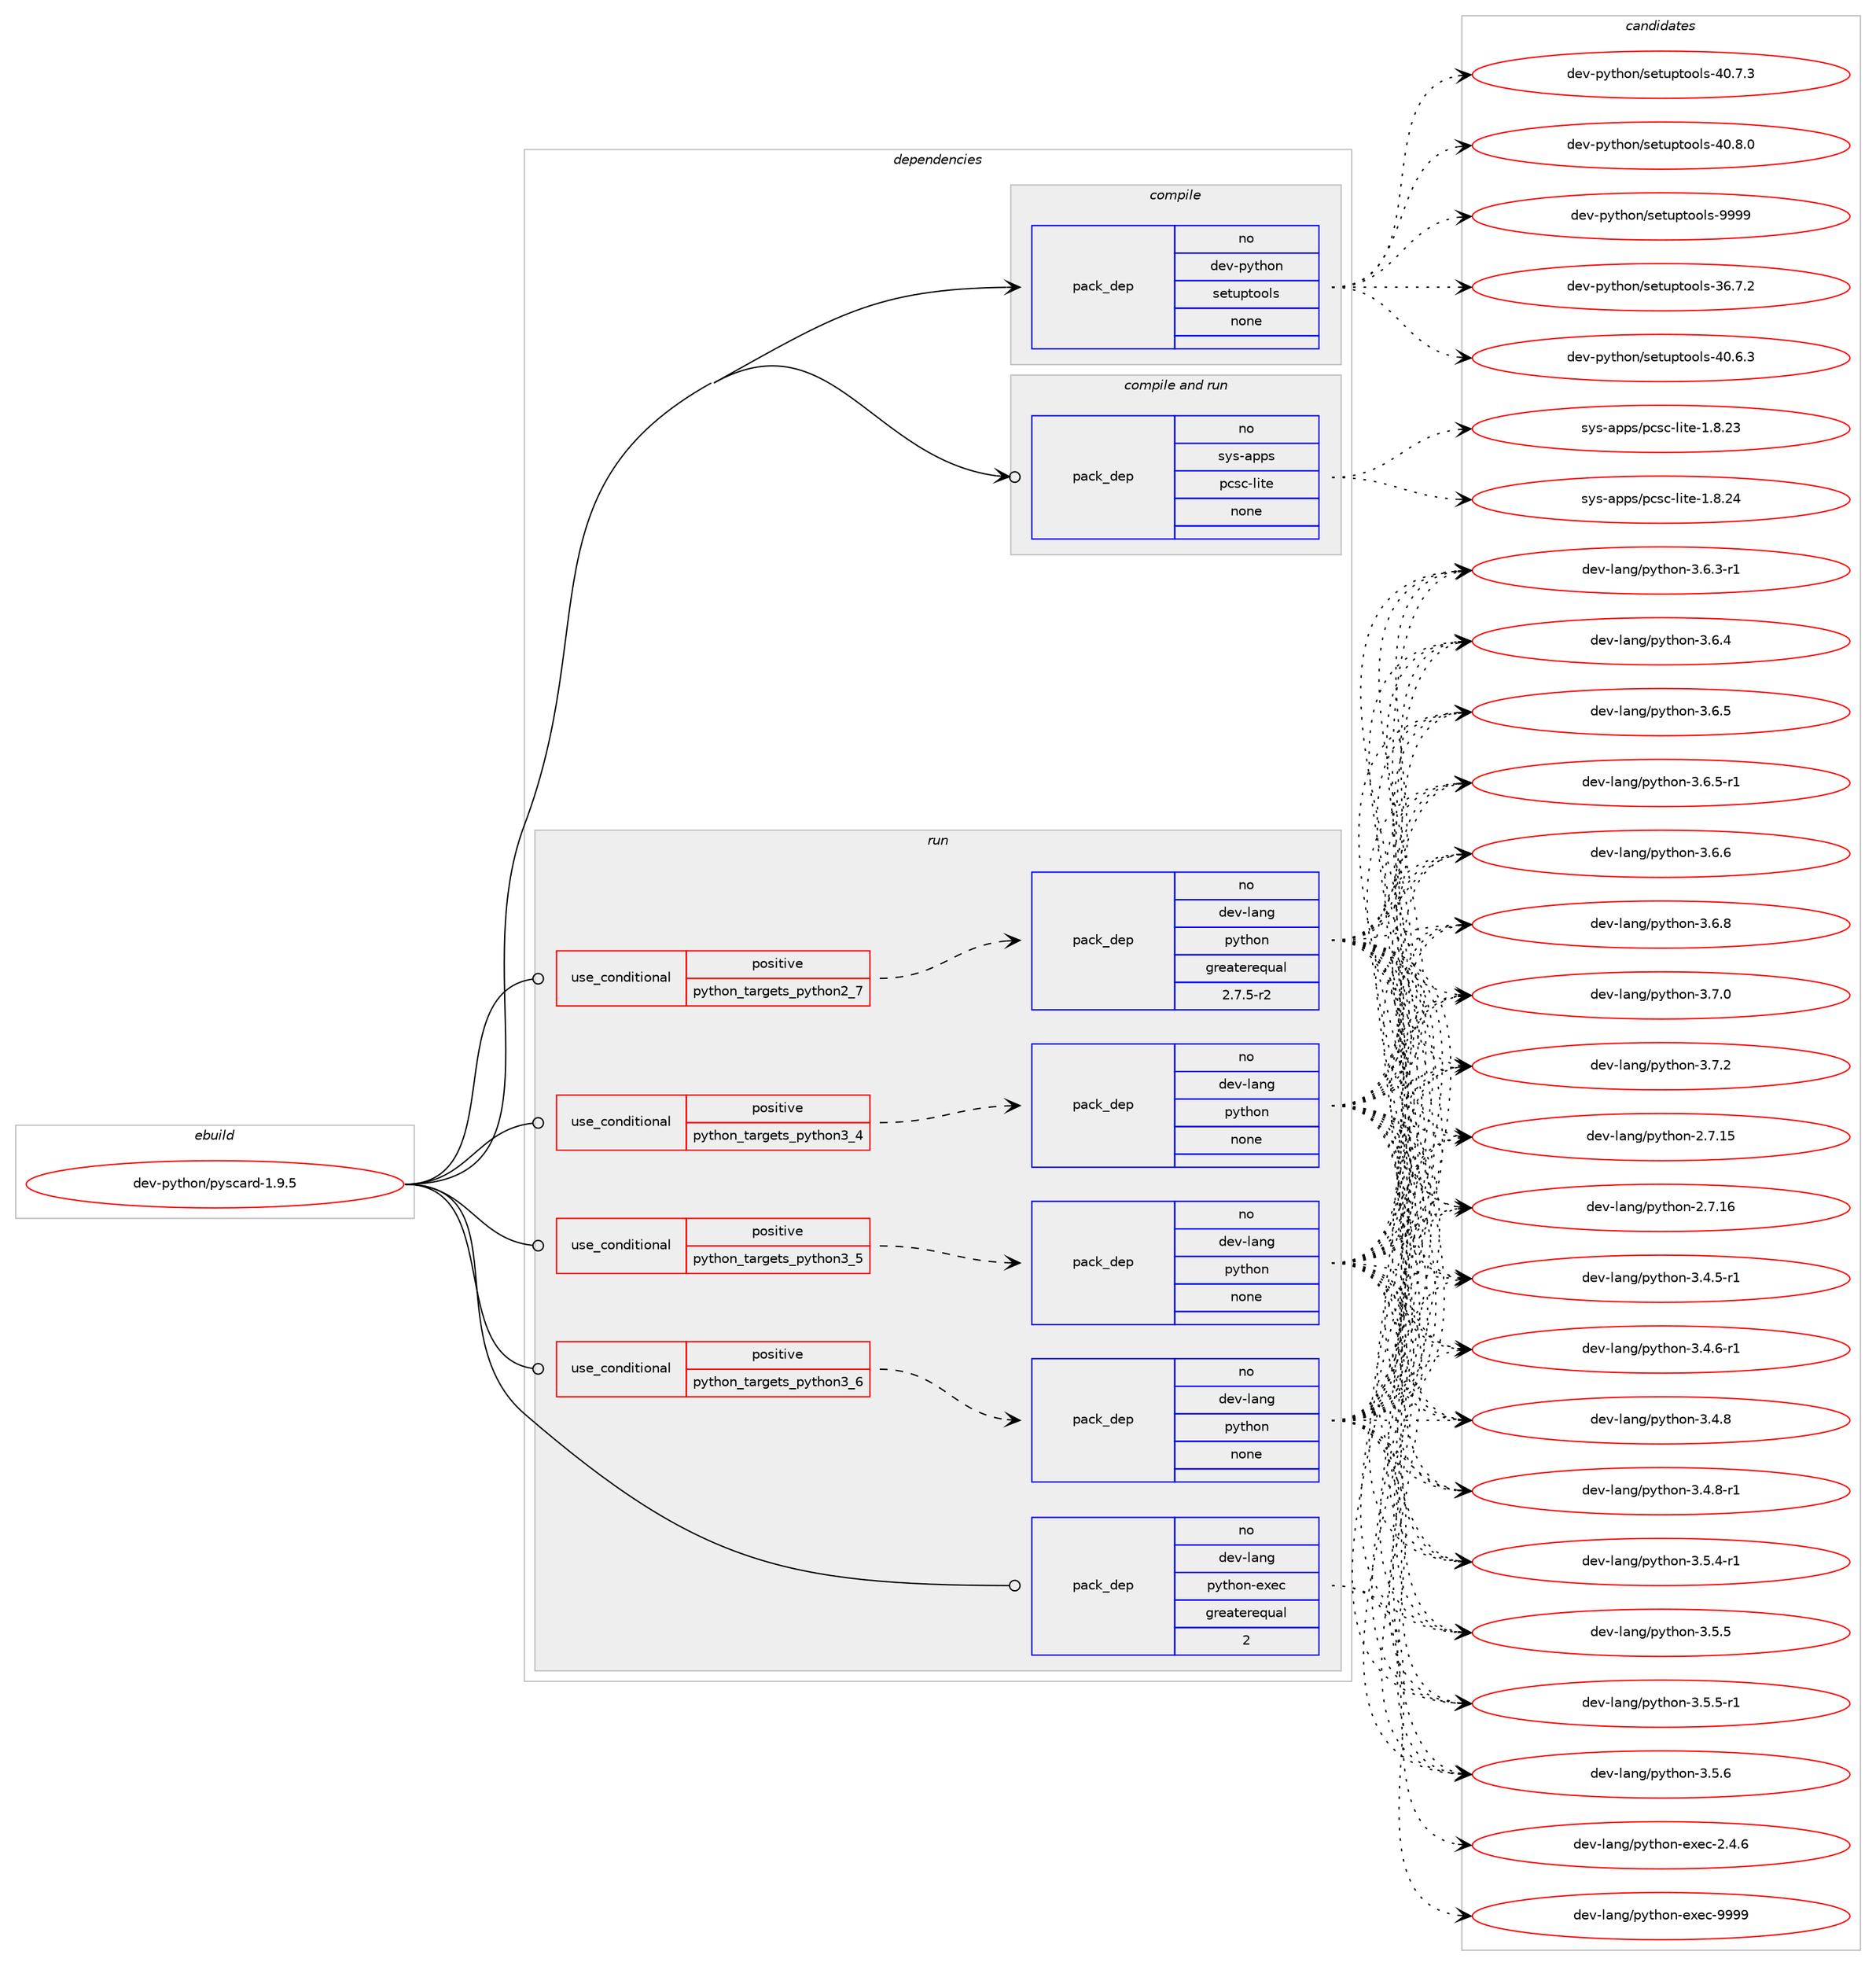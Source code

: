 digraph prolog {

# *************
# Graph options
# *************

newrank=true;
concentrate=true;
compound=true;
graph [rankdir=LR,fontname=Helvetica,fontsize=10,ranksep=1.5];#, ranksep=2.5, nodesep=0.2];
edge  [arrowhead=vee];
node  [fontname=Helvetica,fontsize=10];

# **********
# The ebuild
# **********

subgraph cluster_leftcol {
color=gray;
rank=same;
label=<<i>ebuild</i>>;
id [label="dev-python/pyscard-1.9.5", color=red, width=4, href="../dev-python/pyscard-1.9.5.svg"];
}

# ****************
# The dependencies
# ****************

subgraph cluster_midcol {
color=gray;
label=<<i>dependencies</i>>;
subgraph cluster_compile {
fillcolor="#eeeeee";
style=filled;
label=<<i>compile</i>>;
subgraph pack1027110 {
dependency1432202 [label=<<TABLE BORDER="0" CELLBORDER="1" CELLSPACING="0" CELLPADDING="4" WIDTH="220"><TR><TD ROWSPAN="6" CELLPADDING="30">pack_dep</TD></TR><TR><TD WIDTH="110">no</TD></TR><TR><TD>dev-python</TD></TR><TR><TD>setuptools</TD></TR><TR><TD>none</TD></TR><TR><TD></TD></TR></TABLE>>, shape=none, color=blue];
}
id:e -> dependency1432202:w [weight=20,style="solid",arrowhead="vee"];
}
subgraph cluster_compileandrun {
fillcolor="#eeeeee";
style=filled;
label=<<i>compile and run</i>>;
subgraph pack1027111 {
dependency1432203 [label=<<TABLE BORDER="0" CELLBORDER="1" CELLSPACING="0" CELLPADDING="4" WIDTH="220"><TR><TD ROWSPAN="6" CELLPADDING="30">pack_dep</TD></TR><TR><TD WIDTH="110">no</TD></TR><TR><TD>sys-apps</TD></TR><TR><TD>pcsc-lite</TD></TR><TR><TD>none</TD></TR><TR><TD></TD></TR></TABLE>>, shape=none, color=blue];
}
id:e -> dependency1432203:w [weight=20,style="solid",arrowhead="odotvee"];
}
subgraph cluster_run {
fillcolor="#eeeeee";
style=filled;
label=<<i>run</i>>;
subgraph cond381752 {
dependency1432204 [label=<<TABLE BORDER="0" CELLBORDER="1" CELLSPACING="0" CELLPADDING="4"><TR><TD ROWSPAN="3" CELLPADDING="10">use_conditional</TD></TR><TR><TD>positive</TD></TR><TR><TD>python_targets_python2_7</TD></TR></TABLE>>, shape=none, color=red];
subgraph pack1027112 {
dependency1432205 [label=<<TABLE BORDER="0" CELLBORDER="1" CELLSPACING="0" CELLPADDING="4" WIDTH="220"><TR><TD ROWSPAN="6" CELLPADDING="30">pack_dep</TD></TR><TR><TD WIDTH="110">no</TD></TR><TR><TD>dev-lang</TD></TR><TR><TD>python</TD></TR><TR><TD>greaterequal</TD></TR><TR><TD>2.7.5-r2</TD></TR></TABLE>>, shape=none, color=blue];
}
dependency1432204:e -> dependency1432205:w [weight=20,style="dashed",arrowhead="vee"];
}
id:e -> dependency1432204:w [weight=20,style="solid",arrowhead="odot"];
subgraph cond381753 {
dependency1432206 [label=<<TABLE BORDER="0" CELLBORDER="1" CELLSPACING="0" CELLPADDING="4"><TR><TD ROWSPAN="3" CELLPADDING="10">use_conditional</TD></TR><TR><TD>positive</TD></TR><TR><TD>python_targets_python3_4</TD></TR></TABLE>>, shape=none, color=red];
subgraph pack1027113 {
dependency1432207 [label=<<TABLE BORDER="0" CELLBORDER="1" CELLSPACING="0" CELLPADDING="4" WIDTH="220"><TR><TD ROWSPAN="6" CELLPADDING="30">pack_dep</TD></TR><TR><TD WIDTH="110">no</TD></TR><TR><TD>dev-lang</TD></TR><TR><TD>python</TD></TR><TR><TD>none</TD></TR><TR><TD></TD></TR></TABLE>>, shape=none, color=blue];
}
dependency1432206:e -> dependency1432207:w [weight=20,style="dashed",arrowhead="vee"];
}
id:e -> dependency1432206:w [weight=20,style="solid",arrowhead="odot"];
subgraph cond381754 {
dependency1432208 [label=<<TABLE BORDER="0" CELLBORDER="1" CELLSPACING="0" CELLPADDING="4"><TR><TD ROWSPAN="3" CELLPADDING="10">use_conditional</TD></TR><TR><TD>positive</TD></TR><TR><TD>python_targets_python3_5</TD></TR></TABLE>>, shape=none, color=red];
subgraph pack1027114 {
dependency1432209 [label=<<TABLE BORDER="0" CELLBORDER="1" CELLSPACING="0" CELLPADDING="4" WIDTH="220"><TR><TD ROWSPAN="6" CELLPADDING="30">pack_dep</TD></TR><TR><TD WIDTH="110">no</TD></TR><TR><TD>dev-lang</TD></TR><TR><TD>python</TD></TR><TR><TD>none</TD></TR><TR><TD></TD></TR></TABLE>>, shape=none, color=blue];
}
dependency1432208:e -> dependency1432209:w [weight=20,style="dashed",arrowhead="vee"];
}
id:e -> dependency1432208:w [weight=20,style="solid",arrowhead="odot"];
subgraph cond381755 {
dependency1432210 [label=<<TABLE BORDER="0" CELLBORDER="1" CELLSPACING="0" CELLPADDING="4"><TR><TD ROWSPAN="3" CELLPADDING="10">use_conditional</TD></TR><TR><TD>positive</TD></TR><TR><TD>python_targets_python3_6</TD></TR></TABLE>>, shape=none, color=red];
subgraph pack1027115 {
dependency1432211 [label=<<TABLE BORDER="0" CELLBORDER="1" CELLSPACING="0" CELLPADDING="4" WIDTH="220"><TR><TD ROWSPAN="6" CELLPADDING="30">pack_dep</TD></TR><TR><TD WIDTH="110">no</TD></TR><TR><TD>dev-lang</TD></TR><TR><TD>python</TD></TR><TR><TD>none</TD></TR><TR><TD></TD></TR></TABLE>>, shape=none, color=blue];
}
dependency1432210:e -> dependency1432211:w [weight=20,style="dashed",arrowhead="vee"];
}
id:e -> dependency1432210:w [weight=20,style="solid",arrowhead="odot"];
subgraph pack1027116 {
dependency1432212 [label=<<TABLE BORDER="0" CELLBORDER="1" CELLSPACING="0" CELLPADDING="4" WIDTH="220"><TR><TD ROWSPAN="6" CELLPADDING="30">pack_dep</TD></TR><TR><TD WIDTH="110">no</TD></TR><TR><TD>dev-lang</TD></TR><TR><TD>python-exec</TD></TR><TR><TD>greaterequal</TD></TR><TR><TD>2</TD></TR></TABLE>>, shape=none, color=blue];
}
id:e -> dependency1432212:w [weight=20,style="solid",arrowhead="odot"];
}
}

# **************
# The candidates
# **************

subgraph cluster_choices {
rank=same;
color=gray;
label=<<i>candidates</i>>;

subgraph choice1027110 {
color=black;
nodesep=1;
choice100101118451121211161041111104711510111611711211611111110811545515446554650 [label="dev-python/setuptools-36.7.2", color=red, width=4,href="../dev-python/setuptools-36.7.2.svg"];
choice100101118451121211161041111104711510111611711211611111110811545524846544651 [label="dev-python/setuptools-40.6.3", color=red, width=4,href="../dev-python/setuptools-40.6.3.svg"];
choice100101118451121211161041111104711510111611711211611111110811545524846554651 [label="dev-python/setuptools-40.7.3", color=red, width=4,href="../dev-python/setuptools-40.7.3.svg"];
choice100101118451121211161041111104711510111611711211611111110811545524846564648 [label="dev-python/setuptools-40.8.0", color=red, width=4,href="../dev-python/setuptools-40.8.0.svg"];
choice10010111845112121116104111110471151011161171121161111111081154557575757 [label="dev-python/setuptools-9999", color=red, width=4,href="../dev-python/setuptools-9999.svg"];
dependency1432202:e -> choice100101118451121211161041111104711510111611711211611111110811545515446554650:w [style=dotted,weight="100"];
dependency1432202:e -> choice100101118451121211161041111104711510111611711211611111110811545524846544651:w [style=dotted,weight="100"];
dependency1432202:e -> choice100101118451121211161041111104711510111611711211611111110811545524846554651:w [style=dotted,weight="100"];
dependency1432202:e -> choice100101118451121211161041111104711510111611711211611111110811545524846564648:w [style=dotted,weight="100"];
dependency1432202:e -> choice10010111845112121116104111110471151011161171121161111111081154557575757:w [style=dotted,weight="100"];
}
subgraph choice1027111 {
color=black;
nodesep=1;
choice11512111545971121121154711299115994510810511610145494656465051 [label="sys-apps/pcsc-lite-1.8.23", color=red, width=4,href="../sys-apps/pcsc-lite-1.8.23.svg"];
choice11512111545971121121154711299115994510810511610145494656465052 [label="sys-apps/pcsc-lite-1.8.24", color=red, width=4,href="../sys-apps/pcsc-lite-1.8.24.svg"];
dependency1432203:e -> choice11512111545971121121154711299115994510810511610145494656465051:w [style=dotted,weight="100"];
dependency1432203:e -> choice11512111545971121121154711299115994510810511610145494656465052:w [style=dotted,weight="100"];
}
subgraph choice1027112 {
color=black;
nodesep=1;
choice10010111845108971101034711212111610411111045504655464953 [label="dev-lang/python-2.7.15", color=red, width=4,href="../dev-lang/python-2.7.15.svg"];
choice10010111845108971101034711212111610411111045504655464954 [label="dev-lang/python-2.7.16", color=red, width=4,href="../dev-lang/python-2.7.16.svg"];
choice1001011184510897110103471121211161041111104551465246534511449 [label="dev-lang/python-3.4.5-r1", color=red, width=4,href="../dev-lang/python-3.4.5-r1.svg"];
choice1001011184510897110103471121211161041111104551465246544511449 [label="dev-lang/python-3.4.6-r1", color=red, width=4,href="../dev-lang/python-3.4.6-r1.svg"];
choice100101118451089711010347112121116104111110455146524656 [label="dev-lang/python-3.4.8", color=red, width=4,href="../dev-lang/python-3.4.8.svg"];
choice1001011184510897110103471121211161041111104551465246564511449 [label="dev-lang/python-3.4.8-r1", color=red, width=4,href="../dev-lang/python-3.4.8-r1.svg"];
choice1001011184510897110103471121211161041111104551465346524511449 [label="dev-lang/python-3.5.4-r1", color=red, width=4,href="../dev-lang/python-3.5.4-r1.svg"];
choice100101118451089711010347112121116104111110455146534653 [label="dev-lang/python-3.5.5", color=red, width=4,href="../dev-lang/python-3.5.5.svg"];
choice1001011184510897110103471121211161041111104551465346534511449 [label="dev-lang/python-3.5.5-r1", color=red, width=4,href="../dev-lang/python-3.5.5-r1.svg"];
choice100101118451089711010347112121116104111110455146534654 [label="dev-lang/python-3.5.6", color=red, width=4,href="../dev-lang/python-3.5.6.svg"];
choice1001011184510897110103471121211161041111104551465446514511449 [label="dev-lang/python-3.6.3-r1", color=red, width=4,href="../dev-lang/python-3.6.3-r1.svg"];
choice100101118451089711010347112121116104111110455146544652 [label="dev-lang/python-3.6.4", color=red, width=4,href="../dev-lang/python-3.6.4.svg"];
choice100101118451089711010347112121116104111110455146544653 [label="dev-lang/python-3.6.5", color=red, width=4,href="../dev-lang/python-3.6.5.svg"];
choice1001011184510897110103471121211161041111104551465446534511449 [label="dev-lang/python-3.6.5-r1", color=red, width=4,href="../dev-lang/python-3.6.5-r1.svg"];
choice100101118451089711010347112121116104111110455146544654 [label="dev-lang/python-3.6.6", color=red, width=4,href="../dev-lang/python-3.6.6.svg"];
choice100101118451089711010347112121116104111110455146544656 [label="dev-lang/python-3.6.8", color=red, width=4,href="../dev-lang/python-3.6.8.svg"];
choice100101118451089711010347112121116104111110455146554648 [label="dev-lang/python-3.7.0", color=red, width=4,href="../dev-lang/python-3.7.0.svg"];
choice100101118451089711010347112121116104111110455146554650 [label="dev-lang/python-3.7.2", color=red, width=4,href="../dev-lang/python-3.7.2.svg"];
dependency1432205:e -> choice10010111845108971101034711212111610411111045504655464953:w [style=dotted,weight="100"];
dependency1432205:e -> choice10010111845108971101034711212111610411111045504655464954:w [style=dotted,weight="100"];
dependency1432205:e -> choice1001011184510897110103471121211161041111104551465246534511449:w [style=dotted,weight="100"];
dependency1432205:e -> choice1001011184510897110103471121211161041111104551465246544511449:w [style=dotted,weight="100"];
dependency1432205:e -> choice100101118451089711010347112121116104111110455146524656:w [style=dotted,weight="100"];
dependency1432205:e -> choice1001011184510897110103471121211161041111104551465246564511449:w [style=dotted,weight="100"];
dependency1432205:e -> choice1001011184510897110103471121211161041111104551465346524511449:w [style=dotted,weight="100"];
dependency1432205:e -> choice100101118451089711010347112121116104111110455146534653:w [style=dotted,weight="100"];
dependency1432205:e -> choice1001011184510897110103471121211161041111104551465346534511449:w [style=dotted,weight="100"];
dependency1432205:e -> choice100101118451089711010347112121116104111110455146534654:w [style=dotted,weight="100"];
dependency1432205:e -> choice1001011184510897110103471121211161041111104551465446514511449:w [style=dotted,weight="100"];
dependency1432205:e -> choice100101118451089711010347112121116104111110455146544652:w [style=dotted,weight="100"];
dependency1432205:e -> choice100101118451089711010347112121116104111110455146544653:w [style=dotted,weight="100"];
dependency1432205:e -> choice1001011184510897110103471121211161041111104551465446534511449:w [style=dotted,weight="100"];
dependency1432205:e -> choice100101118451089711010347112121116104111110455146544654:w [style=dotted,weight="100"];
dependency1432205:e -> choice100101118451089711010347112121116104111110455146544656:w [style=dotted,weight="100"];
dependency1432205:e -> choice100101118451089711010347112121116104111110455146554648:w [style=dotted,weight="100"];
dependency1432205:e -> choice100101118451089711010347112121116104111110455146554650:w [style=dotted,weight="100"];
}
subgraph choice1027113 {
color=black;
nodesep=1;
choice10010111845108971101034711212111610411111045504655464953 [label="dev-lang/python-2.7.15", color=red, width=4,href="../dev-lang/python-2.7.15.svg"];
choice10010111845108971101034711212111610411111045504655464954 [label="dev-lang/python-2.7.16", color=red, width=4,href="../dev-lang/python-2.7.16.svg"];
choice1001011184510897110103471121211161041111104551465246534511449 [label="dev-lang/python-3.4.5-r1", color=red, width=4,href="../dev-lang/python-3.4.5-r1.svg"];
choice1001011184510897110103471121211161041111104551465246544511449 [label="dev-lang/python-3.4.6-r1", color=red, width=4,href="../dev-lang/python-3.4.6-r1.svg"];
choice100101118451089711010347112121116104111110455146524656 [label="dev-lang/python-3.4.8", color=red, width=4,href="../dev-lang/python-3.4.8.svg"];
choice1001011184510897110103471121211161041111104551465246564511449 [label="dev-lang/python-3.4.8-r1", color=red, width=4,href="../dev-lang/python-3.4.8-r1.svg"];
choice1001011184510897110103471121211161041111104551465346524511449 [label="dev-lang/python-3.5.4-r1", color=red, width=4,href="../dev-lang/python-3.5.4-r1.svg"];
choice100101118451089711010347112121116104111110455146534653 [label="dev-lang/python-3.5.5", color=red, width=4,href="../dev-lang/python-3.5.5.svg"];
choice1001011184510897110103471121211161041111104551465346534511449 [label="dev-lang/python-3.5.5-r1", color=red, width=4,href="../dev-lang/python-3.5.5-r1.svg"];
choice100101118451089711010347112121116104111110455146534654 [label="dev-lang/python-3.5.6", color=red, width=4,href="../dev-lang/python-3.5.6.svg"];
choice1001011184510897110103471121211161041111104551465446514511449 [label="dev-lang/python-3.6.3-r1", color=red, width=4,href="../dev-lang/python-3.6.3-r1.svg"];
choice100101118451089711010347112121116104111110455146544652 [label="dev-lang/python-3.6.4", color=red, width=4,href="../dev-lang/python-3.6.4.svg"];
choice100101118451089711010347112121116104111110455146544653 [label="dev-lang/python-3.6.5", color=red, width=4,href="../dev-lang/python-3.6.5.svg"];
choice1001011184510897110103471121211161041111104551465446534511449 [label="dev-lang/python-3.6.5-r1", color=red, width=4,href="../dev-lang/python-3.6.5-r1.svg"];
choice100101118451089711010347112121116104111110455146544654 [label="dev-lang/python-3.6.6", color=red, width=4,href="../dev-lang/python-3.6.6.svg"];
choice100101118451089711010347112121116104111110455146544656 [label="dev-lang/python-3.6.8", color=red, width=4,href="../dev-lang/python-3.6.8.svg"];
choice100101118451089711010347112121116104111110455146554648 [label="dev-lang/python-3.7.0", color=red, width=4,href="../dev-lang/python-3.7.0.svg"];
choice100101118451089711010347112121116104111110455146554650 [label="dev-lang/python-3.7.2", color=red, width=4,href="../dev-lang/python-3.7.2.svg"];
dependency1432207:e -> choice10010111845108971101034711212111610411111045504655464953:w [style=dotted,weight="100"];
dependency1432207:e -> choice10010111845108971101034711212111610411111045504655464954:w [style=dotted,weight="100"];
dependency1432207:e -> choice1001011184510897110103471121211161041111104551465246534511449:w [style=dotted,weight="100"];
dependency1432207:e -> choice1001011184510897110103471121211161041111104551465246544511449:w [style=dotted,weight="100"];
dependency1432207:e -> choice100101118451089711010347112121116104111110455146524656:w [style=dotted,weight="100"];
dependency1432207:e -> choice1001011184510897110103471121211161041111104551465246564511449:w [style=dotted,weight="100"];
dependency1432207:e -> choice1001011184510897110103471121211161041111104551465346524511449:w [style=dotted,weight="100"];
dependency1432207:e -> choice100101118451089711010347112121116104111110455146534653:w [style=dotted,weight="100"];
dependency1432207:e -> choice1001011184510897110103471121211161041111104551465346534511449:w [style=dotted,weight="100"];
dependency1432207:e -> choice100101118451089711010347112121116104111110455146534654:w [style=dotted,weight="100"];
dependency1432207:e -> choice1001011184510897110103471121211161041111104551465446514511449:w [style=dotted,weight="100"];
dependency1432207:e -> choice100101118451089711010347112121116104111110455146544652:w [style=dotted,weight="100"];
dependency1432207:e -> choice100101118451089711010347112121116104111110455146544653:w [style=dotted,weight="100"];
dependency1432207:e -> choice1001011184510897110103471121211161041111104551465446534511449:w [style=dotted,weight="100"];
dependency1432207:e -> choice100101118451089711010347112121116104111110455146544654:w [style=dotted,weight="100"];
dependency1432207:e -> choice100101118451089711010347112121116104111110455146544656:w [style=dotted,weight="100"];
dependency1432207:e -> choice100101118451089711010347112121116104111110455146554648:w [style=dotted,weight="100"];
dependency1432207:e -> choice100101118451089711010347112121116104111110455146554650:w [style=dotted,weight="100"];
}
subgraph choice1027114 {
color=black;
nodesep=1;
choice10010111845108971101034711212111610411111045504655464953 [label="dev-lang/python-2.7.15", color=red, width=4,href="../dev-lang/python-2.7.15.svg"];
choice10010111845108971101034711212111610411111045504655464954 [label="dev-lang/python-2.7.16", color=red, width=4,href="../dev-lang/python-2.7.16.svg"];
choice1001011184510897110103471121211161041111104551465246534511449 [label="dev-lang/python-3.4.5-r1", color=red, width=4,href="../dev-lang/python-3.4.5-r1.svg"];
choice1001011184510897110103471121211161041111104551465246544511449 [label="dev-lang/python-3.4.6-r1", color=red, width=4,href="../dev-lang/python-3.4.6-r1.svg"];
choice100101118451089711010347112121116104111110455146524656 [label="dev-lang/python-3.4.8", color=red, width=4,href="../dev-lang/python-3.4.8.svg"];
choice1001011184510897110103471121211161041111104551465246564511449 [label="dev-lang/python-3.4.8-r1", color=red, width=4,href="../dev-lang/python-3.4.8-r1.svg"];
choice1001011184510897110103471121211161041111104551465346524511449 [label="dev-lang/python-3.5.4-r1", color=red, width=4,href="../dev-lang/python-3.5.4-r1.svg"];
choice100101118451089711010347112121116104111110455146534653 [label="dev-lang/python-3.5.5", color=red, width=4,href="../dev-lang/python-3.5.5.svg"];
choice1001011184510897110103471121211161041111104551465346534511449 [label="dev-lang/python-3.5.5-r1", color=red, width=4,href="../dev-lang/python-3.5.5-r1.svg"];
choice100101118451089711010347112121116104111110455146534654 [label="dev-lang/python-3.5.6", color=red, width=4,href="../dev-lang/python-3.5.6.svg"];
choice1001011184510897110103471121211161041111104551465446514511449 [label="dev-lang/python-3.6.3-r1", color=red, width=4,href="../dev-lang/python-3.6.3-r1.svg"];
choice100101118451089711010347112121116104111110455146544652 [label="dev-lang/python-3.6.4", color=red, width=4,href="../dev-lang/python-3.6.4.svg"];
choice100101118451089711010347112121116104111110455146544653 [label="dev-lang/python-3.6.5", color=red, width=4,href="../dev-lang/python-3.6.5.svg"];
choice1001011184510897110103471121211161041111104551465446534511449 [label="dev-lang/python-3.6.5-r1", color=red, width=4,href="../dev-lang/python-3.6.5-r1.svg"];
choice100101118451089711010347112121116104111110455146544654 [label="dev-lang/python-3.6.6", color=red, width=4,href="../dev-lang/python-3.6.6.svg"];
choice100101118451089711010347112121116104111110455146544656 [label="dev-lang/python-3.6.8", color=red, width=4,href="../dev-lang/python-3.6.8.svg"];
choice100101118451089711010347112121116104111110455146554648 [label="dev-lang/python-3.7.0", color=red, width=4,href="../dev-lang/python-3.7.0.svg"];
choice100101118451089711010347112121116104111110455146554650 [label="dev-lang/python-3.7.2", color=red, width=4,href="../dev-lang/python-3.7.2.svg"];
dependency1432209:e -> choice10010111845108971101034711212111610411111045504655464953:w [style=dotted,weight="100"];
dependency1432209:e -> choice10010111845108971101034711212111610411111045504655464954:w [style=dotted,weight="100"];
dependency1432209:e -> choice1001011184510897110103471121211161041111104551465246534511449:w [style=dotted,weight="100"];
dependency1432209:e -> choice1001011184510897110103471121211161041111104551465246544511449:w [style=dotted,weight="100"];
dependency1432209:e -> choice100101118451089711010347112121116104111110455146524656:w [style=dotted,weight="100"];
dependency1432209:e -> choice1001011184510897110103471121211161041111104551465246564511449:w [style=dotted,weight="100"];
dependency1432209:e -> choice1001011184510897110103471121211161041111104551465346524511449:w [style=dotted,weight="100"];
dependency1432209:e -> choice100101118451089711010347112121116104111110455146534653:w [style=dotted,weight="100"];
dependency1432209:e -> choice1001011184510897110103471121211161041111104551465346534511449:w [style=dotted,weight="100"];
dependency1432209:e -> choice100101118451089711010347112121116104111110455146534654:w [style=dotted,weight="100"];
dependency1432209:e -> choice1001011184510897110103471121211161041111104551465446514511449:w [style=dotted,weight="100"];
dependency1432209:e -> choice100101118451089711010347112121116104111110455146544652:w [style=dotted,weight="100"];
dependency1432209:e -> choice100101118451089711010347112121116104111110455146544653:w [style=dotted,weight="100"];
dependency1432209:e -> choice1001011184510897110103471121211161041111104551465446534511449:w [style=dotted,weight="100"];
dependency1432209:e -> choice100101118451089711010347112121116104111110455146544654:w [style=dotted,weight="100"];
dependency1432209:e -> choice100101118451089711010347112121116104111110455146544656:w [style=dotted,weight="100"];
dependency1432209:e -> choice100101118451089711010347112121116104111110455146554648:w [style=dotted,weight="100"];
dependency1432209:e -> choice100101118451089711010347112121116104111110455146554650:w [style=dotted,weight="100"];
}
subgraph choice1027115 {
color=black;
nodesep=1;
choice10010111845108971101034711212111610411111045504655464953 [label="dev-lang/python-2.7.15", color=red, width=4,href="../dev-lang/python-2.7.15.svg"];
choice10010111845108971101034711212111610411111045504655464954 [label="dev-lang/python-2.7.16", color=red, width=4,href="../dev-lang/python-2.7.16.svg"];
choice1001011184510897110103471121211161041111104551465246534511449 [label="dev-lang/python-3.4.5-r1", color=red, width=4,href="../dev-lang/python-3.4.5-r1.svg"];
choice1001011184510897110103471121211161041111104551465246544511449 [label="dev-lang/python-3.4.6-r1", color=red, width=4,href="../dev-lang/python-3.4.6-r1.svg"];
choice100101118451089711010347112121116104111110455146524656 [label="dev-lang/python-3.4.8", color=red, width=4,href="../dev-lang/python-3.4.8.svg"];
choice1001011184510897110103471121211161041111104551465246564511449 [label="dev-lang/python-3.4.8-r1", color=red, width=4,href="../dev-lang/python-3.4.8-r1.svg"];
choice1001011184510897110103471121211161041111104551465346524511449 [label="dev-lang/python-3.5.4-r1", color=red, width=4,href="../dev-lang/python-3.5.4-r1.svg"];
choice100101118451089711010347112121116104111110455146534653 [label="dev-lang/python-3.5.5", color=red, width=4,href="../dev-lang/python-3.5.5.svg"];
choice1001011184510897110103471121211161041111104551465346534511449 [label="dev-lang/python-3.5.5-r1", color=red, width=4,href="../dev-lang/python-3.5.5-r1.svg"];
choice100101118451089711010347112121116104111110455146534654 [label="dev-lang/python-3.5.6", color=red, width=4,href="../dev-lang/python-3.5.6.svg"];
choice1001011184510897110103471121211161041111104551465446514511449 [label="dev-lang/python-3.6.3-r1", color=red, width=4,href="../dev-lang/python-3.6.3-r1.svg"];
choice100101118451089711010347112121116104111110455146544652 [label="dev-lang/python-3.6.4", color=red, width=4,href="../dev-lang/python-3.6.4.svg"];
choice100101118451089711010347112121116104111110455146544653 [label="dev-lang/python-3.6.5", color=red, width=4,href="../dev-lang/python-3.6.5.svg"];
choice1001011184510897110103471121211161041111104551465446534511449 [label="dev-lang/python-3.6.5-r1", color=red, width=4,href="../dev-lang/python-3.6.5-r1.svg"];
choice100101118451089711010347112121116104111110455146544654 [label="dev-lang/python-3.6.6", color=red, width=4,href="../dev-lang/python-3.6.6.svg"];
choice100101118451089711010347112121116104111110455146544656 [label="dev-lang/python-3.6.8", color=red, width=4,href="../dev-lang/python-3.6.8.svg"];
choice100101118451089711010347112121116104111110455146554648 [label="dev-lang/python-3.7.0", color=red, width=4,href="../dev-lang/python-3.7.0.svg"];
choice100101118451089711010347112121116104111110455146554650 [label="dev-lang/python-3.7.2", color=red, width=4,href="../dev-lang/python-3.7.2.svg"];
dependency1432211:e -> choice10010111845108971101034711212111610411111045504655464953:w [style=dotted,weight="100"];
dependency1432211:e -> choice10010111845108971101034711212111610411111045504655464954:w [style=dotted,weight="100"];
dependency1432211:e -> choice1001011184510897110103471121211161041111104551465246534511449:w [style=dotted,weight="100"];
dependency1432211:e -> choice1001011184510897110103471121211161041111104551465246544511449:w [style=dotted,weight="100"];
dependency1432211:e -> choice100101118451089711010347112121116104111110455146524656:w [style=dotted,weight="100"];
dependency1432211:e -> choice1001011184510897110103471121211161041111104551465246564511449:w [style=dotted,weight="100"];
dependency1432211:e -> choice1001011184510897110103471121211161041111104551465346524511449:w [style=dotted,weight="100"];
dependency1432211:e -> choice100101118451089711010347112121116104111110455146534653:w [style=dotted,weight="100"];
dependency1432211:e -> choice1001011184510897110103471121211161041111104551465346534511449:w [style=dotted,weight="100"];
dependency1432211:e -> choice100101118451089711010347112121116104111110455146534654:w [style=dotted,weight="100"];
dependency1432211:e -> choice1001011184510897110103471121211161041111104551465446514511449:w [style=dotted,weight="100"];
dependency1432211:e -> choice100101118451089711010347112121116104111110455146544652:w [style=dotted,weight="100"];
dependency1432211:e -> choice100101118451089711010347112121116104111110455146544653:w [style=dotted,weight="100"];
dependency1432211:e -> choice1001011184510897110103471121211161041111104551465446534511449:w [style=dotted,weight="100"];
dependency1432211:e -> choice100101118451089711010347112121116104111110455146544654:w [style=dotted,weight="100"];
dependency1432211:e -> choice100101118451089711010347112121116104111110455146544656:w [style=dotted,weight="100"];
dependency1432211:e -> choice100101118451089711010347112121116104111110455146554648:w [style=dotted,weight="100"];
dependency1432211:e -> choice100101118451089711010347112121116104111110455146554650:w [style=dotted,weight="100"];
}
subgraph choice1027116 {
color=black;
nodesep=1;
choice1001011184510897110103471121211161041111104510112010199455046524654 [label="dev-lang/python-exec-2.4.6", color=red, width=4,href="../dev-lang/python-exec-2.4.6.svg"];
choice10010111845108971101034711212111610411111045101120101994557575757 [label="dev-lang/python-exec-9999", color=red, width=4,href="../dev-lang/python-exec-9999.svg"];
dependency1432212:e -> choice1001011184510897110103471121211161041111104510112010199455046524654:w [style=dotted,weight="100"];
dependency1432212:e -> choice10010111845108971101034711212111610411111045101120101994557575757:w [style=dotted,weight="100"];
}
}

}
